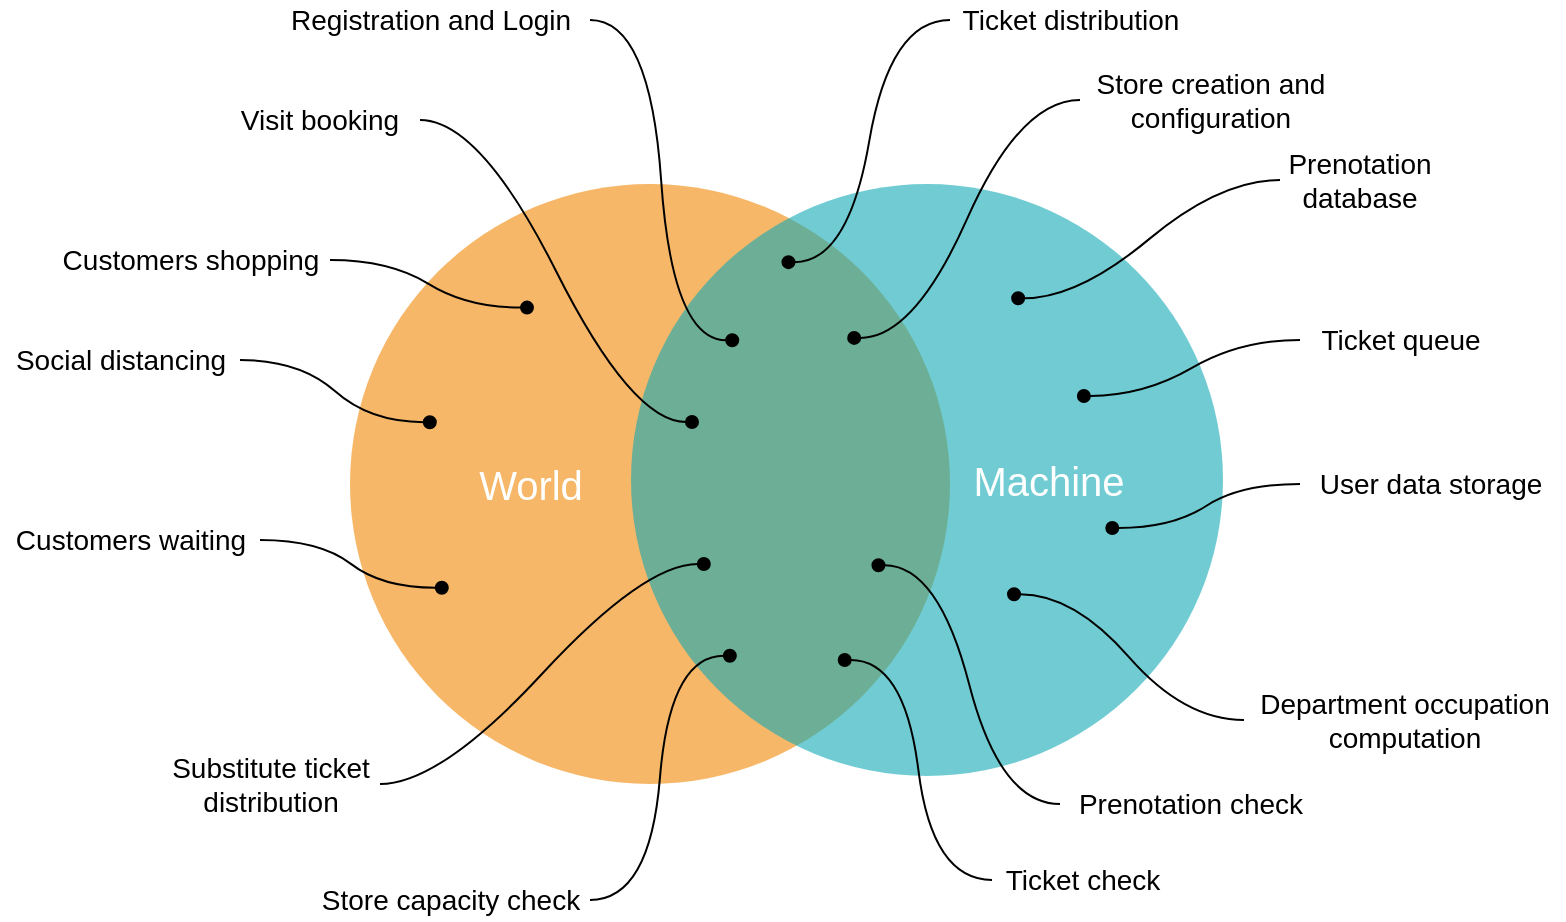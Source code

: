 <mxfile version="13.9.9" type="device"><diagram id="3228e29e-7158-1315-38df-8450db1d8a1d" name="Page-1"><mxGraphModel dx="1086" dy="829" grid="1" gridSize="10" guides="1" tooltips="1" connect="1" arrows="1" fold="1" page="1" pageScale="1" pageWidth="827" pageHeight="583" background="#ffffff" math="0" shadow="0"><root><mxCell id="0"/><mxCell id="1" parent="0"/><mxCell id="21531" value="&lt;font style=&quot;font-size: 20px&quot;&gt;World&lt;/font&gt;" style="ellipse;fillColor=#F08705;opacity=60;strokeColor=none;html=1;fontColor=#FFFFFF;spacingRight=120;" parent="1" vertex="1"><mxGeometry x="195" y="142" width="300" height="300" as="geometry"/></mxCell><mxCell id="21532" value="&lt;font style=&quot;font-size: 20px&quot;&gt;Machine&lt;/font&gt;" style="ellipse;fillColor=#12AAB5;opacity=60;strokeColor=none;html=1;fontColor=#FFFFFF;spacingLeft=120;" parent="1" vertex="1"><mxGeometry x="335.5" y="142" width="296" height="296" as="geometry"/></mxCell><mxCell id="1fTSOPbZrIjpeNYiuyE3-21547" style="edgeStyle=entityRelationEdgeStyle;orthogonalLoop=1;jettySize=auto;html=1;elbow=vertical;endArrow=oval;endFill=1;entryX=0.654;entryY=0.193;entryDx=0;entryDy=0;entryPerimeter=0;curved=1;" edge="1" parent="1" source="1fTSOPbZrIjpeNYiuyE3-21548" target="21532"><mxGeometry x="805" y="60" as="geometry"><mxPoint x="805" y="190" as="targetPoint"/></mxGeometry></mxCell><mxCell id="1fTSOPbZrIjpeNYiuyE3-21548" value="Prenotation database" style="text;html=1;strokeColor=none;fillColor=none;align=center;verticalAlign=middle;whiteSpace=wrap;rounded=0;fontSize=14;" vertex="1" parent="1"><mxGeometry x="660" y="120" width="80" height="40" as="geometry"/></mxCell><mxCell id="1fTSOPbZrIjpeNYiuyE3-21554" style="edgeStyle=entityRelationEdgeStyle;orthogonalLoop=1;jettySize=auto;html=1;entryX=0.103;entryY=0.402;entryDx=0;entryDy=0;entryPerimeter=0;endArrow=oval;endFill=1;curved=1;" edge="1" parent="1" source="1fTSOPbZrIjpeNYiuyE3-21553" target="21532"><mxGeometry relative="1" as="geometry"/></mxCell><mxCell id="1fTSOPbZrIjpeNYiuyE3-21553" value="Visit booking" style="text;html=1;strokeColor=none;fillColor=none;align=center;verticalAlign=middle;whiteSpace=wrap;rounded=0;fontSize=14;" vertex="1" parent="1"><mxGeometry x="130" y="90" width="100" height="40" as="geometry"/></mxCell><mxCell id="1fTSOPbZrIjpeNYiuyE3-21556" style="edgeStyle=entityRelationEdgeStyle;curved=1;orthogonalLoop=1;jettySize=auto;html=1;entryX=0.295;entryY=0.206;entryDx=0;entryDy=0;entryPerimeter=0;endArrow=oval;endFill=1;" edge="1" parent="1" source="1fTSOPbZrIjpeNYiuyE3-21555" target="21531"><mxGeometry relative="1" as="geometry"/></mxCell><mxCell id="1fTSOPbZrIjpeNYiuyE3-21555" value="Customers shopping" style="text;html=1;align=center;verticalAlign=middle;resizable=0;points=[];autosize=1;fontSize=14;" vertex="1" parent="1"><mxGeometry x="45" y="170" width="140" height="20" as="geometry"/></mxCell><mxCell id="1fTSOPbZrIjpeNYiuyE3-21558" style="edgeStyle=entityRelationEdgeStyle;curved=1;orthogonalLoop=1;jettySize=auto;html=1;entryX=0.133;entryY=0.397;entryDx=0;entryDy=0;entryPerimeter=0;endArrow=oval;endFill=1;" edge="1" parent="1" source="1fTSOPbZrIjpeNYiuyE3-21557" target="21531"><mxGeometry relative="1" as="geometry"/></mxCell><mxCell id="1fTSOPbZrIjpeNYiuyE3-21557" value="Social distancing" style="text;html=1;align=center;verticalAlign=middle;resizable=0;points=[];autosize=1;fontSize=14;" vertex="1" parent="1"><mxGeometry x="20" y="220" width="120" height="20" as="geometry"/></mxCell><mxCell id="1fTSOPbZrIjpeNYiuyE3-21560" style="edgeStyle=entityRelationEdgeStyle;curved=1;orthogonalLoop=1;jettySize=auto;html=1;entryX=0.266;entryY=0.132;entryDx=0;entryDy=0;entryPerimeter=0;endArrow=oval;endFill=1;" edge="1" parent="1" source="1fTSOPbZrIjpeNYiuyE3-21559" target="21532"><mxGeometry relative="1" as="geometry"/></mxCell><mxCell id="1fTSOPbZrIjpeNYiuyE3-21559" value="Ticket distribution" style="text;html=1;align=center;verticalAlign=middle;resizable=0;points=[];autosize=1;fontSize=14;" vertex="1" parent="1"><mxGeometry x="495" y="50" width="120" height="20" as="geometry"/></mxCell><mxCell id="1fTSOPbZrIjpeNYiuyE3-21562" style="edgeStyle=entityRelationEdgeStyle;curved=1;orthogonalLoop=1;jettySize=auto;html=1;entryX=0.153;entryY=0.673;entryDx=0;entryDy=0;entryPerimeter=0;endArrow=oval;endFill=1;" edge="1" parent="1" source="1fTSOPbZrIjpeNYiuyE3-21561" target="21531"><mxGeometry relative="1" as="geometry"/></mxCell><mxCell id="1fTSOPbZrIjpeNYiuyE3-21561" value="Customers waiting" style="text;html=1;align=center;verticalAlign=middle;resizable=0;points=[];autosize=1;fontSize=14;" vertex="1" parent="1"><mxGeometry x="20" y="310" width="130" height="20" as="geometry"/></mxCell><mxCell id="1fTSOPbZrIjpeNYiuyE3-21566" style="edgeStyle=entityRelationEdgeStyle;curved=1;orthogonalLoop=1;jettySize=auto;html=1;entryX=0.765;entryY=0.358;entryDx=0;entryDy=0;entryPerimeter=0;endArrow=oval;endFill=1;" edge="1" parent="1" source="1fTSOPbZrIjpeNYiuyE3-21565" target="21532"><mxGeometry relative="1" as="geometry"/></mxCell><mxCell id="1fTSOPbZrIjpeNYiuyE3-21565" value="Ticket queue" style="text;html=1;align=center;verticalAlign=middle;resizable=0;points=[];autosize=1;fontSize=14;" vertex="1" parent="1"><mxGeometry x="670" y="210" width="100" height="20" as="geometry"/></mxCell><mxCell id="1fTSOPbZrIjpeNYiuyE3-21569" style="edgeStyle=entityRelationEdgeStyle;curved=1;orthogonalLoop=1;jettySize=auto;html=1;entryX=0.361;entryY=0.804;entryDx=0;entryDy=0;entryPerimeter=0;endArrow=oval;endFill=1;" edge="1" parent="1" source="1fTSOPbZrIjpeNYiuyE3-21567" target="21532"><mxGeometry relative="1" as="geometry"/></mxCell><mxCell id="1fTSOPbZrIjpeNYiuyE3-21567" value="Ticket check" style="text;html=1;align=center;verticalAlign=middle;resizable=0;points=[];autosize=1;fontSize=14;" vertex="1" parent="1"><mxGeometry x="516" y="480" width="90" height="20" as="geometry"/></mxCell><mxCell id="1fTSOPbZrIjpeNYiuyE3-21571" style="edgeStyle=entityRelationEdgeStyle;curved=1;orthogonalLoop=1;jettySize=auto;html=1;entryX=0.418;entryY=0.644;entryDx=0;entryDy=0;entryPerimeter=0;endArrow=oval;endFill=1;" edge="1" parent="1" source="1fTSOPbZrIjpeNYiuyE3-21570" target="21532"><mxGeometry relative="1" as="geometry"/></mxCell><mxCell id="1fTSOPbZrIjpeNYiuyE3-21570" value="Prenotation check" style="text;html=1;align=center;verticalAlign=middle;resizable=0;points=[];autosize=1;fontSize=14;" vertex="1" parent="1"><mxGeometry x="550" y="442" width="130" height="20" as="geometry"/></mxCell><mxCell id="1fTSOPbZrIjpeNYiuyE3-21574" style="edgeStyle=entityRelationEdgeStyle;curved=1;orthogonalLoop=1;jettySize=auto;html=1;entryX=0.647;entryY=0.693;entryDx=0;entryDy=0;entryPerimeter=0;endArrow=oval;endFill=1;" edge="1" parent="1" source="1fTSOPbZrIjpeNYiuyE3-21573" target="21532"><mxGeometry relative="1" as="geometry"/></mxCell><mxCell id="1fTSOPbZrIjpeNYiuyE3-21573" value="Department occupation&lt;br&gt;computation" style="text;html=1;align=center;verticalAlign=middle;resizable=0;points=[];autosize=1;fontSize=14;" vertex="1" parent="1"><mxGeometry x="642" y="390" width="160" height="40" as="geometry"/></mxCell><mxCell id="1fTSOPbZrIjpeNYiuyE3-21580" style="edgeStyle=entityRelationEdgeStyle;curved=1;orthogonalLoop=1;jettySize=auto;html=1;entryX=0.167;entryY=0.797;entryDx=0;entryDy=0;entryPerimeter=0;endArrow=oval;endFill=1;fontSize=14;" edge="1" parent="1" source="1fTSOPbZrIjpeNYiuyE3-21579" target="21532"><mxGeometry relative="1" as="geometry"/></mxCell><mxCell id="1fTSOPbZrIjpeNYiuyE3-21579" value="Store capacity check" style="text;html=1;align=center;verticalAlign=middle;resizable=0;points=[];autosize=1;fontSize=14;" vertex="1" parent="1"><mxGeometry x="175" y="490" width="140" height="20" as="geometry"/></mxCell><mxCell id="1fTSOPbZrIjpeNYiuyE3-21582" style="edgeStyle=entityRelationEdgeStyle;curved=1;orthogonalLoop=1;jettySize=auto;html=1;entryX=0.813;entryY=0.581;entryDx=0;entryDy=0;entryPerimeter=0;endArrow=oval;endFill=1;fontSize=14;" edge="1" parent="1" source="1fTSOPbZrIjpeNYiuyE3-21581" target="21532"><mxGeometry relative="1" as="geometry"/></mxCell><mxCell id="1fTSOPbZrIjpeNYiuyE3-21581" value="User data storage" style="text;html=1;align=center;verticalAlign=middle;resizable=0;points=[];autosize=1;fontSize=14;" vertex="1" parent="1"><mxGeometry x="670" y="282" width="130" height="20" as="geometry"/></mxCell><mxCell id="1fTSOPbZrIjpeNYiuyE3-21584" style="edgeStyle=entityRelationEdgeStyle;curved=1;orthogonalLoop=1;jettySize=auto;html=1;entryX=0.171;entryY=0.264;entryDx=0;entryDy=0;entryPerimeter=0;endArrow=oval;endFill=1;fontSize=14;" edge="1" parent="1" source="1fTSOPbZrIjpeNYiuyE3-21583" target="21532"><mxGeometry relative="1" as="geometry"/></mxCell><mxCell id="1fTSOPbZrIjpeNYiuyE3-21583" value="Registration and Login" style="text;html=1;align=center;verticalAlign=middle;resizable=0;points=[];autosize=1;fontSize=14;" vertex="1" parent="1"><mxGeometry x="155" y="50" width="160" height="20" as="geometry"/></mxCell><mxCell id="1fTSOPbZrIjpeNYiuyE3-21586" style="edgeStyle=entityRelationEdgeStyle;curved=1;orthogonalLoop=1;jettySize=auto;html=1;entryX=0.123;entryY=0.642;entryDx=0;entryDy=0;entryPerimeter=0;endArrow=oval;endFill=1;fontSize=14;" edge="1" parent="1" source="1fTSOPbZrIjpeNYiuyE3-21585" target="21532"><mxGeometry relative="1" as="geometry"/></mxCell><mxCell id="1fTSOPbZrIjpeNYiuyE3-21585" value="Substitute ticket&lt;br&gt;distribution" style="text;html=1;align=center;verticalAlign=middle;resizable=0;points=[];autosize=1;fontSize=14;" vertex="1" parent="1"><mxGeometry x="100" y="422" width="110" height="40" as="geometry"/></mxCell><mxCell id="1fTSOPbZrIjpeNYiuyE3-21588" style="edgeStyle=entityRelationEdgeStyle;curved=1;orthogonalLoop=1;jettySize=auto;html=1;entryX=0.377;entryY=0.26;entryDx=0;entryDy=0;entryPerimeter=0;endArrow=oval;endFill=1;fontSize=14;" edge="1" parent="1" source="1fTSOPbZrIjpeNYiuyE3-21587" target="21532"><mxGeometry relative="1" as="geometry"/></mxCell><mxCell id="1fTSOPbZrIjpeNYiuyE3-21587" value="Store creation and&lt;br&gt;configuration" style="text;html=1;align=center;verticalAlign=middle;resizable=0;points=[];autosize=1;fontSize=14;" vertex="1" parent="1"><mxGeometry x="560" y="80" width="130" height="40" as="geometry"/></mxCell></root></mxGraphModel></diagram></mxfile>